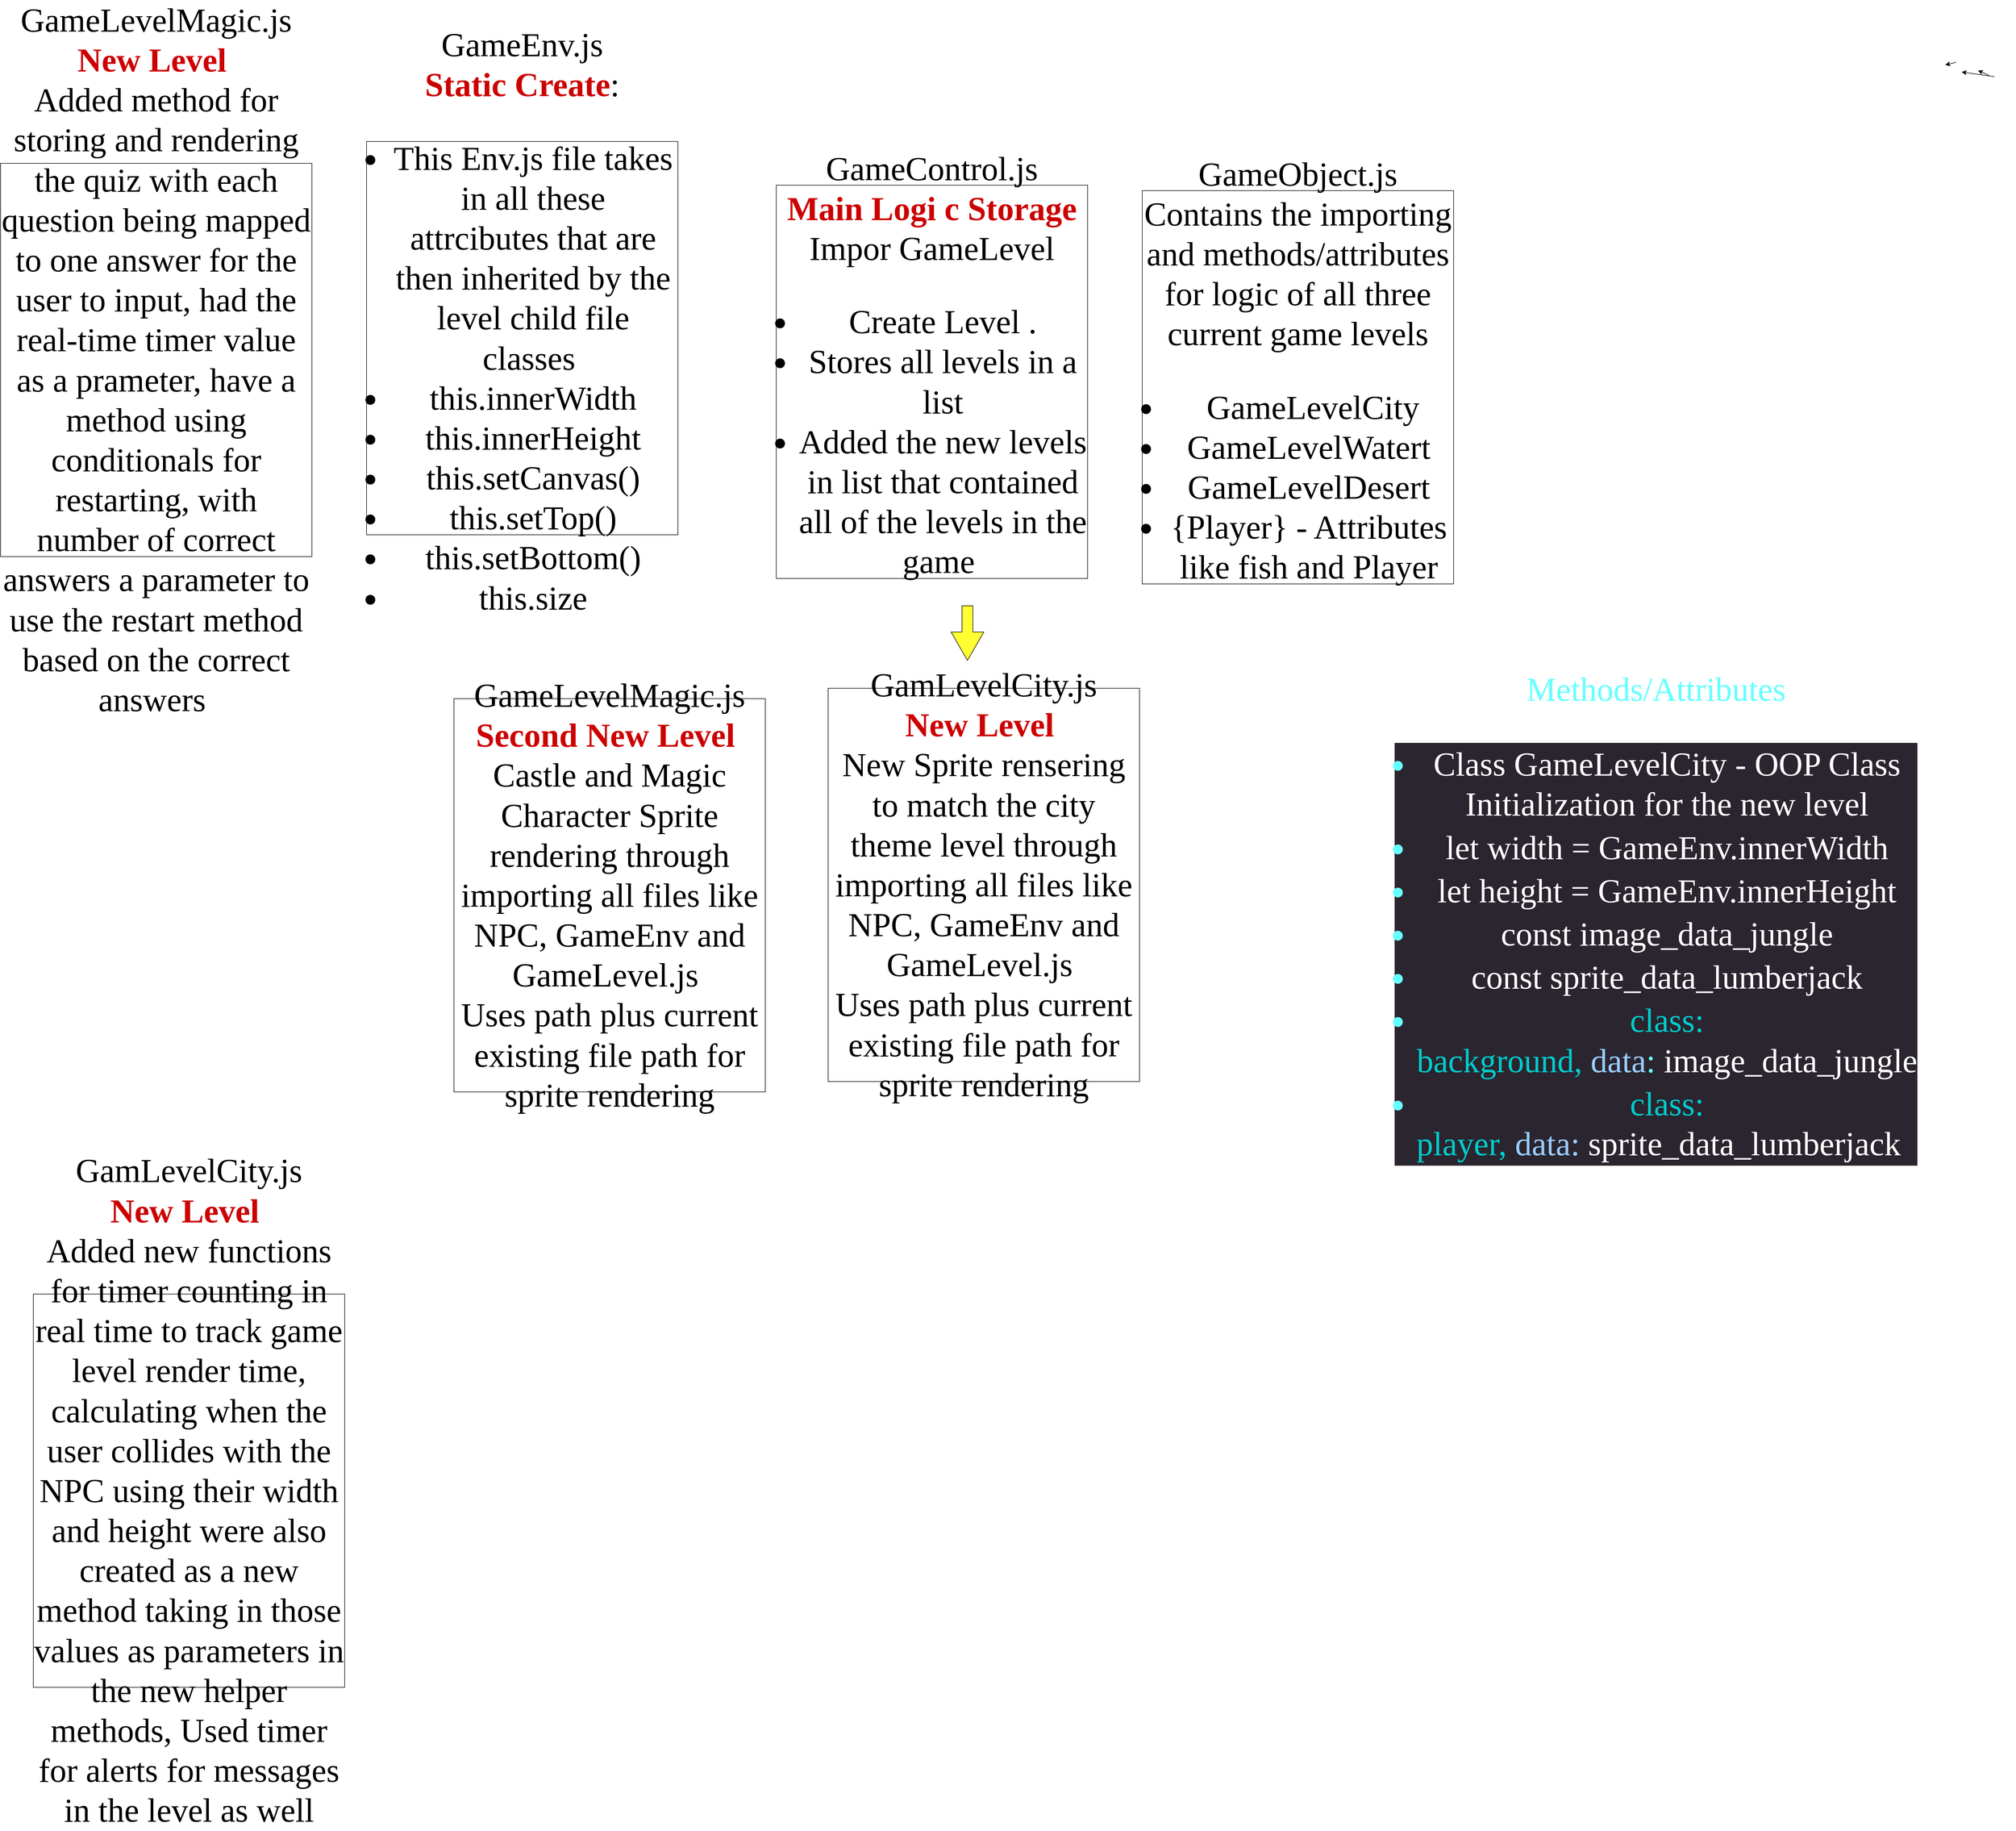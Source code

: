 <mxfile>
    <diagram id="7XpcRW93-ww6eZDl0q3B" name="Page-1">
        <mxGraphModel dx="5440" dy="1108" grid="1" gridSize="10" guides="1" tooltips="1" connect="1" arrows="1" fold="1" page="1" pageScale="1" pageWidth="850" pageHeight="1100" math="0" shadow="0">
            <root>
                <mxCell id="0"/>
                <mxCell id="1" parent="0"/>
                <mxCell id="3" value="GameEnv.js&lt;br&gt;&lt;b style=&quot;background-color: initial;&quot;&gt;&lt;font color=&quot;#cc0000&quot;&gt;Static Create&lt;/font&gt;&lt;/b&gt;&lt;span style=&quot;background-color: initial;&quot;&gt;:&lt;br&gt;&lt;/span&gt;&lt;ul&gt;&lt;li&gt;&lt;span style=&quot;background-color: initial;&quot;&gt;This Env.js file takes in all these attrcibutes that are then inherited by the level child file classes&amp;nbsp;&lt;/span&gt;&lt;/li&gt;&lt;li&gt;&lt;span style=&quot;background-color: initial;&quot;&gt;this.innerWidth&lt;/span&gt;&lt;/li&gt;&lt;li&gt;&lt;span style=&quot;background-color: initial;&quot;&gt;this.innerHeight&lt;/span&gt;&lt;/li&gt;&lt;li&gt;&lt;span style=&quot;background-color: initial;&quot;&gt;this.setCanvas()&lt;/span&gt;&lt;/li&gt;&lt;li&gt;&lt;span style=&quot;background-color: initial;&quot;&gt;this.setTop()&lt;/span&gt;&lt;/li&gt;&lt;li&gt;&lt;span style=&quot;background-color: initial;&quot;&gt;this.setBottom()&lt;/span&gt;&lt;/li&gt;&lt;li&gt;&lt;span style=&quot;background-color: initial;&quot;&gt;this.size&lt;/span&gt;&lt;/li&gt;&lt;/ul&gt;" style="rounded=0;whiteSpace=wrap;html=1;fontFamily=Times New Roman;fontSize=61;fillColor=none;" parent="1" vertex="1">
                    <mxGeometry x="-2690" y="430" width="570" height="720" as="geometry"/>
                </mxCell>
                <mxCell id="4" value="&lt;span style=&quot;background-color: initial;&quot;&gt;&lt;font style=&quot;&quot;&gt;GameControl.js&lt;br&gt;&lt;/font&gt;&lt;/span&gt;&lt;span style=&quot;background-color: initial;&quot;&gt;&lt;font color=&quot;#cc0000&quot;&gt;&lt;b&gt;Main Logi c Storage&lt;br&gt;&lt;/b&gt;&lt;/font&gt;&lt;/span&gt;&lt;span style=&quot;background-color: initial;&quot;&gt;Impor GameLevel&lt;/span&gt;&lt;span style=&quot;background-color: initial;&quot;&gt;&lt;font color=&quot;#cc0000&quot;&gt;&lt;b&gt;&lt;br&gt;&lt;/b&gt;&lt;/font&gt;&lt;/span&gt;&lt;ul&gt;&lt;li&gt;&lt;span style=&quot;background-color: initial;&quot;&gt;Create Level &lt;/span&gt;.&lt;/li&gt;&lt;li&gt;Stores all levels in a list&lt;/li&gt;&lt;li&gt;Added the new levels in list that contained all of the levels in the game&amp;nbsp;&lt;/li&gt;&lt;/ul&gt;" style="rounded=0;whiteSpace=wrap;html=1;fontFamily=Times New Roman;fontSize=61;fillColor=none;" parent="1" vertex="1">
                    <mxGeometry x="-1940" y="510" width="570" height="720" as="geometry"/>
                </mxCell>
                <mxCell id="5" value="GameObject.js&lt;br&gt;&lt;span style=&quot;background-color: initial;&quot;&gt;Contains the importing and methods/attributes for logic of all three current game levels&lt;br&gt;&lt;/span&gt;&lt;ul&gt;&lt;li&gt;&lt;span style=&quot;background-color: initial;&quot;&gt;&amp;nbsp;GameLevelCity&lt;/span&gt;&lt;/li&gt;&lt;li&gt;&lt;span style=&quot;background-color: initial;&quot;&gt;GameLevelWatert&lt;/span&gt;&lt;/li&gt;&lt;li&gt;GameLevelDesert&lt;/li&gt;&lt;li&gt;&lt;span style=&quot;background-color: initial;&quot;&gt;{Player} - Attributes like fish and Player&lt;/span&gt;&lt;/li&gt;&lt;/ul&gt;" style="rounded=0;whiteSpace=wrap;html=1;fontFamily=Times New Roman;fontSize=61;fillColor=none;" parent="1" vertex="1">
                    <mxGeometry x="-1270" y="520" width="570" height="720" as="geometry"/>
                </mxCell>
                <mxCell id="6" value="" style="shape=singleArrow;direction=south;whiteSpace=wrap;html=1;fillColor=#FFFF33;arrowWidth=0.333;arrowSize=0.52;" parent="1" vertex="1">
                    <mxGeometry x="-1620" y="1280" width="60" height="100" as="geometry"/>
                </mxCell>
                <mxCell id="7" value="GamLevelCity.js&lt;br&gt;&lt;span style=&quot;background-color: initial;&quot;&gt;&lt;font color=&quot;#cc0000&quot;&gt;&lt;b&gt;New Level&lt;/b&gt;&lt;/font&gt;&amp;nbsp;&lt;br&gt;&lt;/span&gt;New Sprite rensering to match the city theme level through importing all files like NPC, GameEnv and GameLevel.js&amp;nbsp;&lt;br&gt;Uses path plus current existing file path for sprite rendering" style="rounded=0;whiteSpace=wrap;html=1;fontFamily=Times New Roman;fontSize=61;fillColor=none;" parent="1" vertex="1">
                    <mxGeometry x="-1845" y="1431" width="570" height="720" as="geometry"/>
                </mxCell>
                <mxCell id="8" value="&lt;div style=&quot;text-align: center;&quot;&gt;&lt;span style=&quot;background-color: initial; font-size: 61px;&quot;&gt;&lt;font face=&quot;Times New Roman&quot; color=&quot;#66ffff&quot;&gt;Methods/Attributes&lt;/font&gt;&lt;/span&gt;&lt;/div&gt;&lt;ul style=&quot;border-color: rgb(0, 0, 0); color: rgb(102, 255, 255); font-family: &amp;quot;Times New Roman&amp;quot;; font-size: 61px; font-style: normal; font-variant-ligatures: normal; font-variant-caps: normal; font-weight: 400; letter-spacing: normal; orphans: 2; text-align: center; text-indent: 0px; text-transform: none; widows: 2; word-spacing: 0px; -webkit-text-stroke-width: 0px; background-color: rgb(42, 37, 47); text-decoration-thickness: initial; text-decoration-style: initial; text-decoration-color: initial;&quot;&gt;&lt;li style=&quot;padding: 3px 0px; border-color: rgb(0, 0, 0);&quot;&gt;&lt;font style=&quot;border-color: rgb(0, 0, 0);&quot; color=&quot;#ffffff&quot;&gt;Class GameLevelCity - OOP Class Initialization for the new level&lt;/font&gt;&lt;/li&gt;&lt;li style=&quot;padding: 3px 0px; border-color: rgb(0, 0, 0);&quot;&gt;&lt;font style=&quot;border-color: rgb(0, 0, 0);&quot; color=&quot;#ffffff&quot;&gt;let width = GameEnv.innerWidth&lt;/font&gt;&lt;/li&gt;&lt;li style=&quot;padding: 3px 0px; border-color: rgb(0, 0, 0);&quot;&gt;&lt;font style=&quot;border-color: rgb(0, 0, 0);&quot; color=&quot;#ffffff&quot;&gt;let height = GameEnv.innerHeight&lt;/font&gt;&lt;/li&gt;&lt;li style=&quot;padding: 3px 0px; border-color: rgb(0, 0, 0);&quot;&gt;&lt;font style=&quot;border-color: rgb(0, 0, 0);&quot; color=&quot;#ffffff&quot;&gt;const image_data_jungle&lt;/font&gt;&lt;/li&gt;&lt;li style=&quot;padding: 3px 0px; border-color: rgb(0, 0, 0);&quot;&gt;&lt;font style=&quot;border-color: rgb(0, 0, 0);&quot; color=&quot;#ffffff&quot;&gt;const sprite_data_lumberjack&lt;/font&gt;&lt;/li&gt;&lt;li style=&quot;padding: 3px 0px; border-color: rgb(0, 0, 0);&quot;&gt;&lt;font style=&quot;border-color: rgb(0, 0, 0);&quot; color=&quot;#00cccc&quot;&gt;class: background,&lt;/font&gt;&lt;span&gt;&amp;nbsp;&lt;/span&gt;&lt;font style=&quot;border-color: rgb(0, 0, 0);&quot; color=&quot;#99ccff&quot;&gt;data&lt;/font&gt;:&lt;span&gt;&amp;nbsp;&lt;/span&gt;&lt;font style=&quot;border-color: rgb(0, 0, 0);&quot; color=&quot;#ffffff&quot;&gt;image_data_jungle&lt;/font&gt;&lt;/li&gt;&lt;li style=&quot;padding: 3px 0px; border-color: rgb(0, 0, 0);&quot;&gt;&lt;font style=&quot;border-color: rgb(0, 0, 0);&quot; color=&quot;#00cccc&quot;&gt;class: player,&lt;span&gt;&amp;nbsp;&lt;/span&gt;&lt;/font&gt;&lt;font style=&quot;border-color: rgb(0, 0, 0);&quot; color=&quot;#99ccff&quot;&gt;data:&lt;span&gt;&amp;nbsp;&lt;/span&gt;&lt;/font&gt;&lt;font style=&quot;border-color: rgb(0, 0, 0);&quot; color=&quot;#ffffff&quot;&gt;sprite_data_lumberjack&lt;/font&gt;&amp;nbsp;&lt;font style=&quot;border-color: rgb(0, 0, 0); background-color: initial;&quot; color=&quot;#ffffff&quot;&gt;&amp;nbsp;&lt;/font&gt;&lt;/li&gt;&lt;/ul&gt;" style="text;whiteSpace=wrap;html=1;" parent="1" vertex="1">
                    <mxGeometry x="-810" y="1390" width="560" height="1130" as="geometry"/>
                </mxCell>
                <mxCell id="13" style="edgeStyle=none;html=1;exitX=0.75;exitY=0.25;exitDx=0;exitDy=0;exitPerimeter=0;" parent="1" edge="1">
                    <mxGeometry relative="1" as="geometry">
                        <mxPoint x="200" y="290" as="targetPoint"/>
                        <mxPoint x="220" y="285" as="sourcePoint"/>
                    </mxGeometry>
                </mxCell>
                <mxCell id="14" style="edgeStyle=none;html=1;exitX=0;exitY=0;exitDx=40;exitDy=39;exitPerimeter=0;" parent="1" edge="1">
                    <mxGeometry relative="1" as="geometry">
                        <mxPoint x="260" y="300" as="targetPoint"/>
                        <mxPoint x="280" y="309.0" as="sourcePoint"/>
                    </mxGeometry>
                </mxCell>
                <mxCell id="17" value="" style="edgeStyle=none;html=1;" edge="1" parent="1">
                    <mxGeometry relative="1" as="geometry">
                        <mxPoint x="320" y="350" as="sourcePoint"/>
                        <mxPoint x="320" y="350" as="targetPoint"/>
                    </mxGeometry>
                </mxCell>
                <mxCell id="18" value="" style="edgeStyle=none;html=1;" edge="1" parent="1">
                    <mxGeometry relative="1" as="geometry">
                        <mxPoint x="290" y="311.429" as="sourcePoint"/>
                        <mxPoint x="230" y="302.857" as="targetPoint"/>
                    </mxGeometry>
                </mxCell>
                <mxCell id="19" value="&lt;span style=&quot;background-color: initial;&quot;&gt;&lt;font&gt;&lt;font color=&quot;#000000&quot;&gt;GameLevelMagic.js&lt;/font&gt;&lt;/font&gt;&lt;/span&gt;&lt;div&gt;&lt;span style=&quot;background-color: initial;&quot;&gt;&lt;font&gt;&lt;b style=&quot;color: light-dark(rgb(204, 0, 0), rgb(255, 163, 163));&quot;&gt;Second New Level&lt;/b&gt;&lt;/font&gt;&amp;nbsp;&lt;br&gt;&lt;/span&gt;Castle and Magic Character Sprite rendering through importing all files like NPC, GameEnv and GameLevel.js&amp;nbsp;&lt;br&gt;Uses path plus current existing file path for sprite rendering&lt;br&gt;&lt;/div&gt;" style="rounded=0;whiteSpace=wrap;html=1;fontFamily=Times New Roman;fontSize=61;fillColor=none;" vertex="1" parent="1">
                    <mxGeometry x="-2530" y="1450" width="570" height="720" as="geometry"/>
                </mxCell>
                <mxCell id="20" value="GamLevelCity.js&lt;br&gt;&lt;span style=&quot;background-color: initial;&quot;&gt;&lt;font color=&quot;#cc0000&quot;&gt;&lt;b&gt;New Level&lt;/b&gt;&lt;/font&gt;&amp;nbsp;&lt;br&gt;&lt;/span&gt;Added new functions for timer counting in real time to track game level render time, calculating when the user collides with the NPC using their width and height were also created as a new method taking in those values as parameters in the new helper methods, Used timer for alerts for messages in the level as well" style="rounded=0;whiteSpace=wrap;html=1;fontFamily=Times New Roman;fontSize=61;fillColor=none;" vertex="1" parent="1">
                    <mxGeometry x="-3300" y="2540" width="570" height="720" as="geometry"/>
                </mxCell>
                <mxCell id="21" value="&lt;span style=&quot;background-color: initial;&quot;&gt;&lt;font&gt;&lt;font color=&quot;#000000&quot;&gt;GameLevelMagic.js&lt;/font&gt;&lt;/font&gt;&lt;/span&gt;&lt;div&gt;&lt;span style=&quot;background-color: initial;&quot;&gt;&lt;font&gt;&lt;b style=&quot;color: light-dark(rgb(204, 0, 0), rgb(255, 163, 163));&quot;&gt;New Level&lt;/b&gt;&lt;/font&gt;&amp;nbsp;&lt;br&gt;&lt;/span&gt;Added method for storing and rendering the quiz with each question being mapped to one answer for the user to input, had the real-time timer value as a prameter, have a method using conditionals for restarting, with number of correct answers a parameter to use the restart method based on the correct answers&amp;nbsp;&lt;/div&gt;" style="rounded=0;whiteSpace=wrap;html=1;fontFamily=Times New Roman;fontSize=61;fillColor=none;" vertex="1" parent="1">
                    <mxGeometry x="-3360" y="470" width="570" height="720" as="geometry"/>
                </mxCell>
            </root>
        </mxGraphModel>
    </diagram>
</mxfile>
